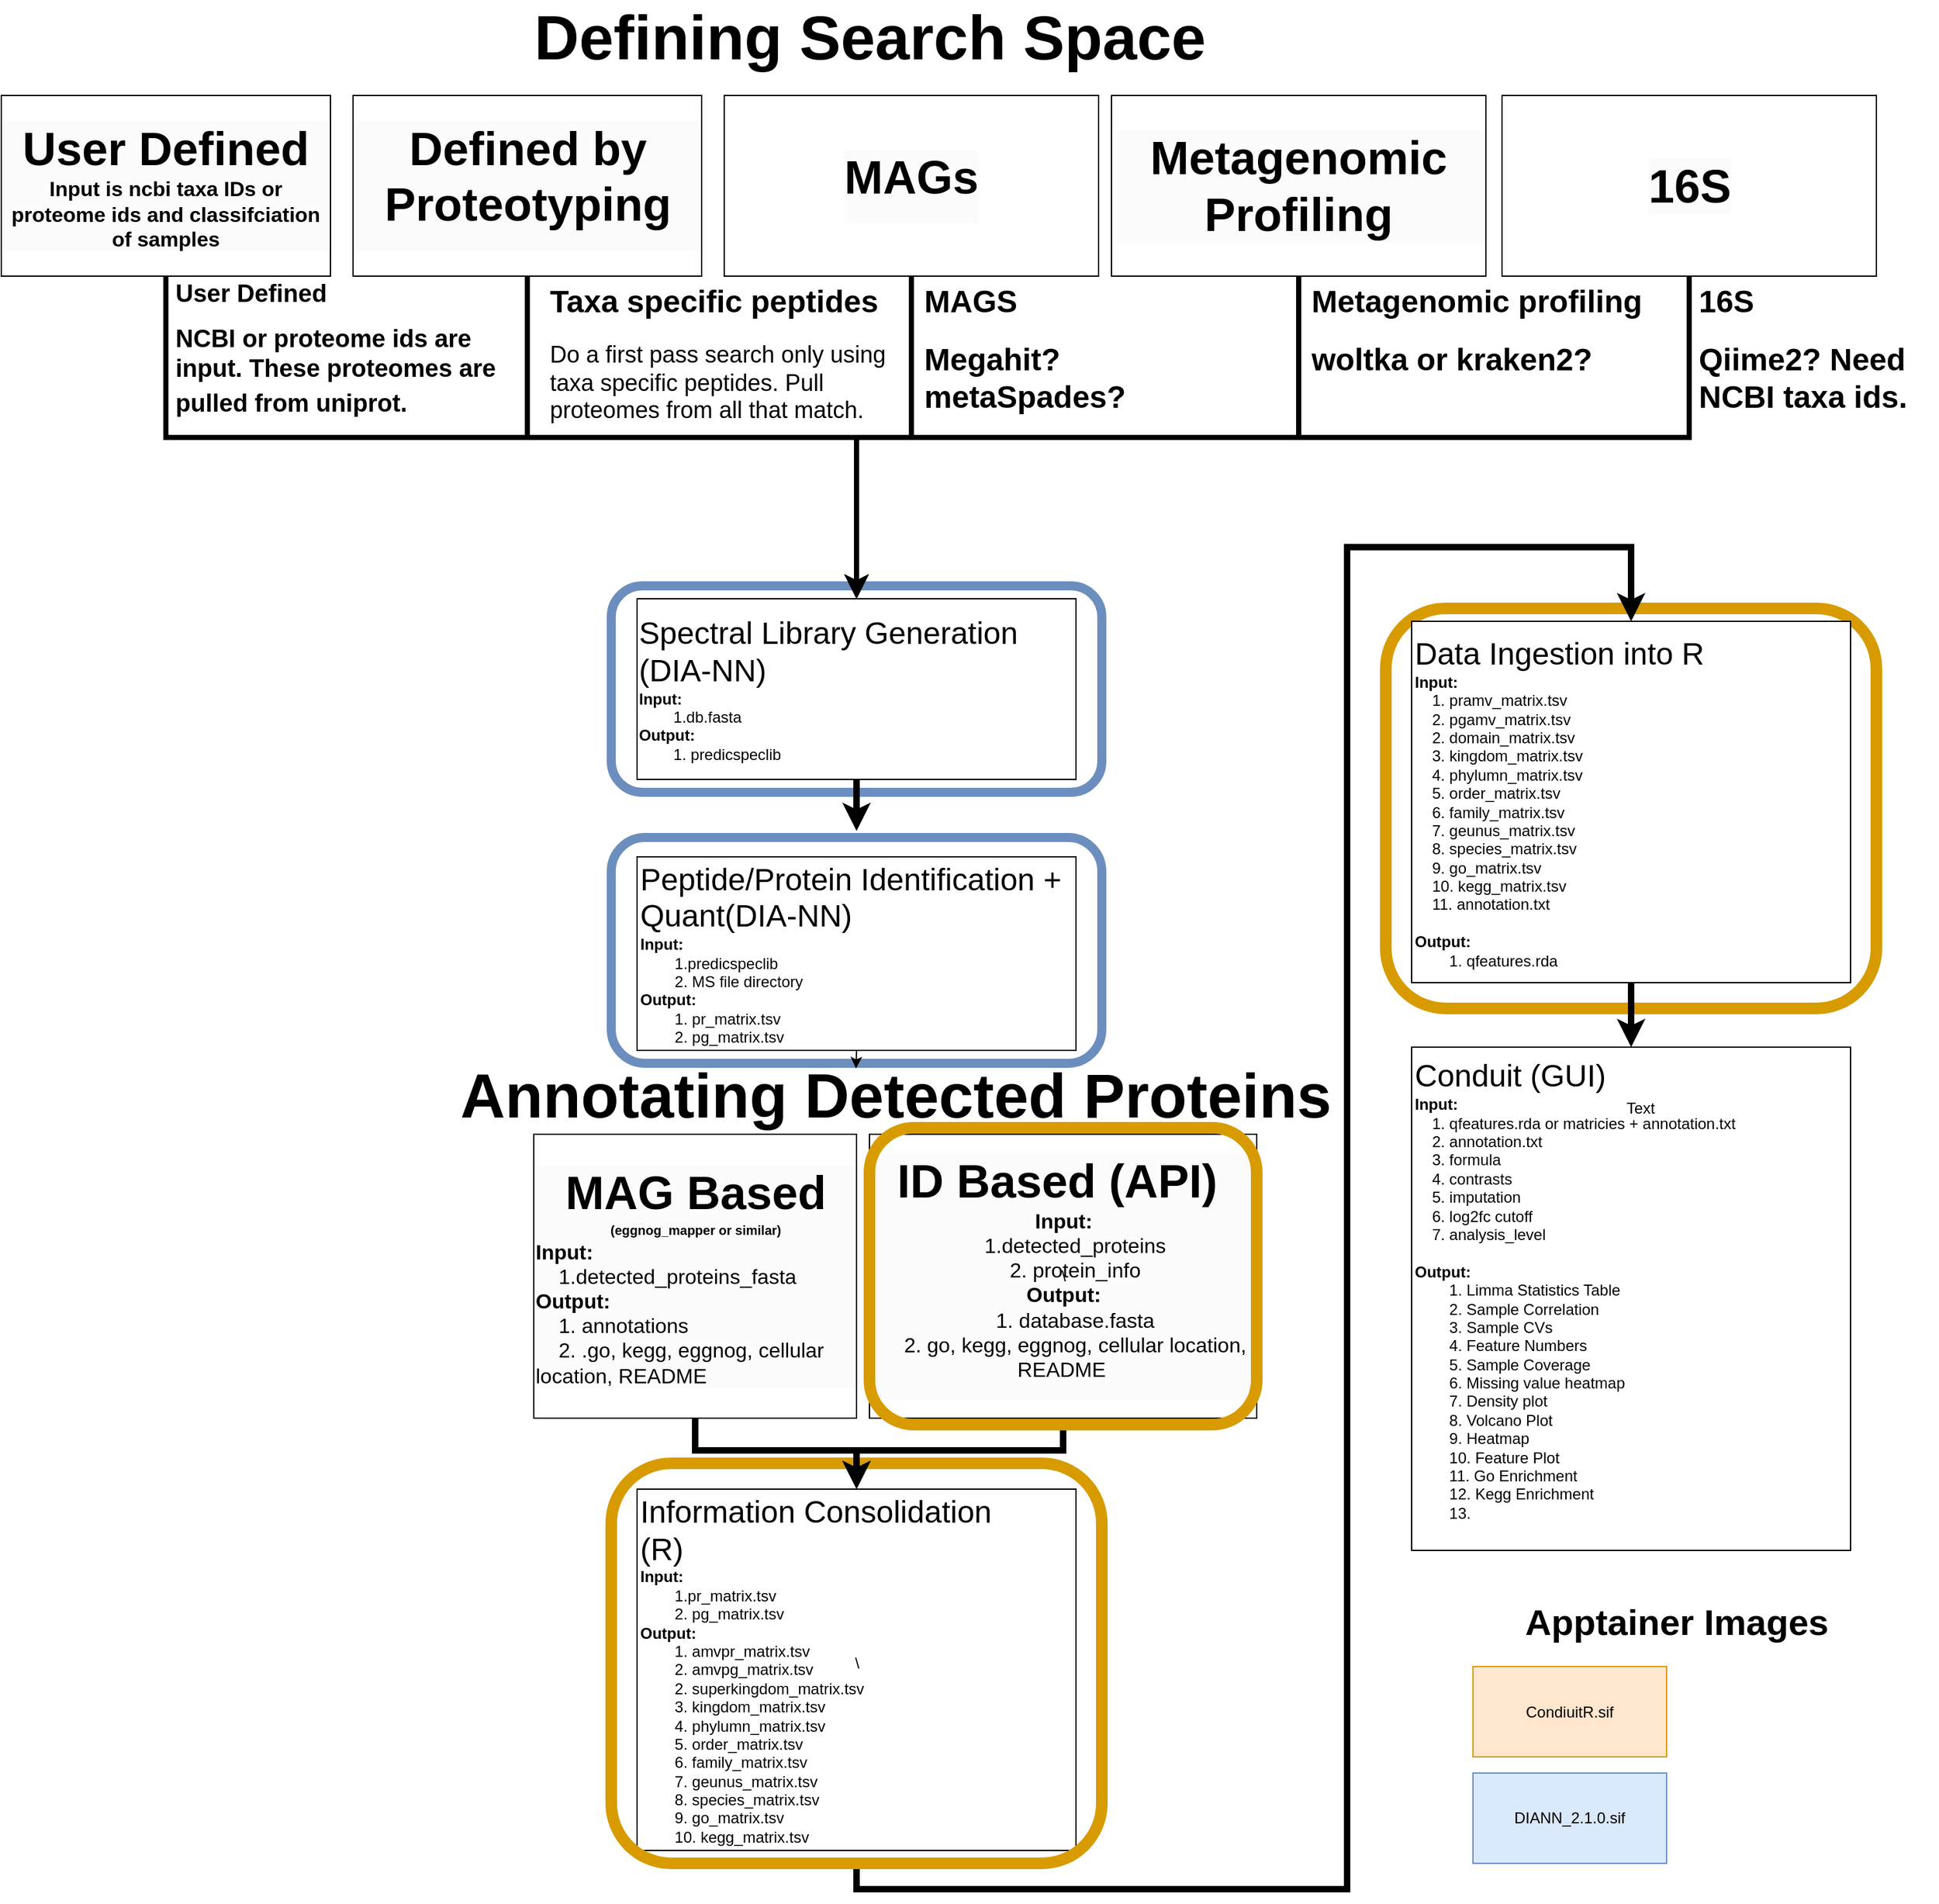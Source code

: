 <mxfile version="22.1.2" type="device">
  <diagram name="Page-1" id="H0bN894L3WjkNJdatRW7">
    <mxGraphModel dx="3628" dy="2808" grid="1" gridSize="10" guides="1" tooltips="1" connect="1" arrows="1" fold="1" page="1" pageScale="1" pageWidth="850" pageHeight="1100" math="0" shadow="0">
      <root>
        <mxCell id="0" />
        <mxCell id="1" parent="0" />
        <mxCell id="HkxPRMR09nwQoDKc_sPe-28" value="" style="rounded=1;whiteSpace=wrap;html=1;fillColor=none;strokeWidth=7;strokeColor=#6c8ebf;" parent="1" vertex="1">
          <mxGeometry x="-167.5" y="225" width="380" height="175" as="geometry" />
        </mxCell>
        <mxCell id="HkxPRMR09nwQoDKc_sPe-22" value="" style="rounded=1;whiteSpace=wrap;html=1;fillColor=none;strokeWidth=9;strokeColor=#d79b00;" parent="1" vertex="1">
          <mxGeometry x="432.5" y="47.5" width="380" height="310" as="geometry" />
        </mxCell>
        <mxCell id="HkxPRMR09nwQoDKc_sPe-18" value="" style="rounded=1;whiteSpace=wrap;html=1;fillColor=none;strokeWidth=7;strokeColor=#6c8ebf;" parent="1" vertex="1">
          <mxGeometry x="-167.5" y="30" width="380" height="160" as="geometry" />
        </mxCell>
        <mxCell id="HkxPRMR09nwQoDKc_sPe-2" value="&lt;div style=&quot;text-align: left;&quot;&gt;&lt;span style=&quot;background-color: initial; font-size: 24px;&quot;&gt;Spectral Library Generation (DIA-NN)&lt;/span&gt;&lt;/div&gt;&lt;div style=&quot;text-align: left;&quot;&gt;&lt;b style=&quot;background-color: initial;&quot;&gt;Input:&lt;/b&gt;&lt;br&gt;&lt;/div&gt;&lt;div style=&quot;text-align: left;&quot;&gt;&lt;span style=&quot;background-color: initial;&quot;&gt;&lt;span style=&quot;white-space: pre;&quot;&gt;&#x9;&lt;/span&gt;1.db.fasta&lt;/span&gt;&lt;/div&gt;&lt;div style=&quot;text-align: left;&quot;&gt;&lt;b style=&quot;background-color: initial;&quot;&gt;Output:&lt;/b&gt;&lt;br&gt;&lt;/div&gt;&lt;div style=&quot;text-align: left;&quot;&gt;&lt;span style=&quot;background-color: initial;&quot;&gt;&lt;span style=&quot;white-space: pre;&quot;&gt;&#x9;&lt;/span&gt;1. predicspeclib&lt;/span&gt;&lt;/div&gt;" style="rounded=0;whiteSpace=wrap;html=1;" parent="1" vertex="1">
          <mxGeometry x="-147.5" y="40" width="340" height="140" as="geometry" />
        </mxCell>
        <mxCell id="HkxPRMR09nwQoDKc_sPe-3" value="&lt;div style=&quot;&quot;&gt;&lt;span style=&quot;background-color: initial; font-size: 24px;&quot;&gt;Peptide/Protein Identification +&amp;nbsp; Quant(DIA-NN)&lt;/span&gt;&lt;/div&gt;&lt;div style=&quot;&quot;&gt;&lt;b style=&quot;background-color: initial;&quot;&gt;Input:&lt;/b&gt;&lt;br&gt;&lt;/div&gt;&lt;div style=&quot;&quot;&gt;&lt;span style=&quot;background-color: initial;&quot;&gt;&lt;span style=&quot;white-space: pre;&quot;&gt;&#x9;&lt;/span&gt;1.predicspeclib&lt;/span&gt;&lt;/div&gt;&lt;div style=&quot;&quot;&gt;&lt;span style=&quot;background-color: initial;&quot;&gt;&lt;span style=&quot;white-space: pre;&quot;&gt;&#x9;&lt;/span&gt;2. MS file directory&lt;br&gt;&lt;/span&gt;&lt;/div&gt;&lt;div style=&quot;&quot;&gt;&lt;b style=&quot;background-color: initial;&quot;&gt;Output:&lt;/b&gt;&lt;br&gt;&lt;/div&gt;&lt;div style=&quot;&quot;&gt;&lt;span style=&quot;background-color: initial;&quot;&gt;&lt;span style=&quot;white-space: pre;&quot;&gt;&#x9;&lt;/span&gt;1. pr_matrix.tsv&lt;/span&gt;&lt;/div&gt;&lt;div style=&quot;&quot;&gt;&lt;span style=&quot;white-space: pre;&quot;&gt;&#x9;&lt;/span&gt;2. pg_matrix.tsv&lt;br&gt;&lt;/div&gt;" style="rounded=0;whiteSpace=wrap;html=1;align=left;" parent="1" vertex="1">
          <mxGeometry x="-147.5" y="240" width="340" height="150" as="geometry" />
        </mxCell>
        <mxCell id="HkxPRMR09nwQoDKc_sPe-4" value="&lt;div style=&quot;&quot;&gt;&lt;span style=&quot;font-size: 24px;&quot;&gt;Data Ingestion into R&lt;/span&gt;&lt;/div&gt;&lt;div style=&quot;&quot;&gt;&lt;b style=&quot;background-color: initial;&quot;&gt;Input:&lt;/b&gt;&lt;/div&gt;&lt;div style=&quot;&quot;&gt;&lt;span style=&quot;background-color: initial;&quot;&gt;&lt;span style=&quot;&quot;&gt;&lt;span style=&quot;white-space: pre;&quot;&gt;&amp;nbsp;&amp;nbsp;&amp;nbsp;&amp;nbsp;&lt;/span&gt;&lt;/span&gt;1. pramv_matrix.tsv&lt;/span&gt;&lt;/div&gt;&lt;div style=&quot;&quot;&gt;&lt;span style=&quot;background-color: initial;&quot;&gt;&lt;span style=&quot;&quot;&gt;&lt;span style=&quot;white-space: pre;&quot;&gt;&amp;nbsp;&amp;nbsp;&amp;nbsp;&amp;nbsp;&lt;/span&gt;&lt;/span&gt;2. pgamv_matrix.tsv&lt;br&gt;&lt;/span&gt;&lt;/div&gt;&lt;div style=&quot;&quot;&gt;&lt;span style=&quot;background-color: initial;&quot;&gt;&lt;span style=&quot;&quot;&gt;&lt;span style=&quot;white-space: pre;&quot;&gt;&amp;nbsp;&amp;nbsp;&amp;nbsp;&amp;nbsp;&lt;/span&gt;&lt;/span&gt;2. domain_matrix.tsv&lt;/span&gt;&lt;/div&gt;&lt;div style=&quot;&quot;&gt;&lt;span style=&quot;background-color: initial;&quot;&gt;&lt;span style=&quot;white-space: pre;&quot;&gt;&amp;nbsp;&amp;nbsp;&amp;nbsp;&amp;nbsp;&lt;/span&gt;&lt;/span&gt;3&lt;span style=&quot;background-color: initial;&quot;&gt;. kingdom_matrix.tsv&lt;/span&gt;&lt;/div&gt;&lt;div style=&quot;&quot;&gt;&lt;span style=&quot;background-color: initial;&quot;&gt;&lt;span style=&quot;&quot;&gt;&lt;span style=&quot;white-space: pre;&quot;&gt;&amp;nbsp;&amp;nbsp;&amp;nbsp;&amp;nbsp;&lt;/span&gt;&lt;/span&gt;4. phylumn_matrix.tsv&lt;/span&gt;&lt;/div&gt;&lt;div style=&quot;&quot;&gt;&lt;span style=&quot;background-color: initial;&quot;&gt;&lt;span style=&quot;&quot;&gt;&lt;span style=&quot;white-space: pre;&quot;&gt;&amp;nbsp;&amp;nbsp;&amp;nbsp;&amp;nbsp;&lt;/span&gt;&lt;/span&gt;5. order_matrix.tsv&lt;br&gt;&lt;/span&gt;&lt;/div&gt;&lt;div style=&quot;&quot;&gt;&lt;span style=&quot;background-color: initial;&quot;&gt;&lt;span style=&quot;&quot;&gt;&lt;span style=&quot;white-space: pre;&quot;&gt;&amp;nbsp;&amp;nbsp;&amp;nbsp;&amp;nbsp;&lt;/span&gt;&lt;/span&gt;6. family_matrix.tsv&lt;br&gt;&lt;/span&gt;&lt;/div&gt;&lt;div style=&quot;&quot;&gt;&lt;span style=&quot;&quot;&gt;&lt;span style=&quot;white-space: pre;&quot;&gt;&amp;nbsp;&amp;nbsp;&amp;nbsp;&amp;nbsp;&lt;/span&gt;&lt;/span&gt;7. geunus_matrix.tsv&lt;br&gt;&lt;/div&gt;&lt;div style=&quot;&quot;&gt;&lt;span style=&quot;&quot;&gt;&lt;span style=&quot;white-space: pre;&quot;&gt;&amp;nbsp;&amp;nbsp;&amp;nbsp;&amp;nbsp;&lt;/span&gt;&lt;/span&gt;8. species_matrix.tsv&lt;br&gt;&lt;/div&gt;&lt;div style=&quot;&quot;&gt;&lt;span style=&quot;&quot;&gt;&lt;span style=&quot;white-space: pre;&quot;&gt;&amp;nbsp;&amp;nbsp;&amp;nbsp;&amp;nbsp;&lt;/span&gt;&lt;/span&gt;9. go_matrix.tsv&lt;br&gt;&lt;/div&gt;&lt;div style=&quot;&quot;&gt;&lt;span style=&quot;&quot;&gt;&lt;span style=&quot;white-space: pre;&quot;&gt;&amp;nbsp;&amp;nbsp;&amp;nbsp;&amp;nbsp;&lt;/span&gt;&lt;/span&gt;10. kegg_matrix.tsv&lt;br&gt;&lt;/div&gt;&lt;div style=&quot;&quot;&gt;&lt;span style=&quot;&quot;&gt;&lt;span style=&quot;white-space: pre;&quot;&gt;&amp;nbsp;&amp;nbsp;&amp;nbsp;&amp;nbsp;&lt;/span&gt;&lt;/span&gt;11. annotation.txt&lt;/div&gt;&lt;div style=&quot;&quot;&gt;&lt;br&gt;&lt;/div&gt;&lt;div style=&quot;&quot;&gt;&lt;b style=&quot;border-color: var(--border-color); background-color: initial;&quot;&gt;Output:&lt;/b&gt;&lt;br&gt;&lt;/div&gt;&lt;div style=&quot;&quot;&gt;&lt;span style=&quot;white-space: pre;&quot;&gt;&#x9;&lt;/span&gt;1. qfeatures.rda&lt;br&gt;&lt;/div&gt;" style="rounded=0;whiteSpace=wrap;html=1;align=left;" parent="1" vertex="1">
          <mxGeometry x="452.5" y="57.5" width="340" height="280" as="geometry" />
        </mxCell>
        <mxCell id="HkxPRMR09nwQoDKc_sPe-5" value="&lt;div style=&quot;&quot;&gt;&lt;span style=&quot;background-color: initial; font-size: 24px;&quot;&gt;Information Consolidation&lt;/span&gt;&lt;/div&gt;&lt;div style=&quot;&quot;&gt;&lt;span style=&quot;background-color: initial; font-size: 24px;&quot;&gt;(R)&lt;/span&gt;&lt;/div&gt;&lt;div style=&quot;&quot;&gt;&lt;b style=&quot;background-color: initial;&quot;&gt;Input:&lt;/b&gt;&lt;br&gt;&lt;/div&gt;&lt;div style=&quot;&quot;&gt;&lt;span style=&quot;background-color: initial;&quot;&gt;&lt;span style=&quot;white-space: pre;&quot;&gt;&#x9;&lt;/span&gt;1.pr_matrix.tsv&lt;/span&gt;&lt;/div&gt;&lt;div style=&quot;&quot;&gt;&lt;span style=&quot;background-color: initial;&quot;&gt;&lt;span style=&quot;white-space: pre;&quot;&gt;&#x9;&lt;/span&gt;2. pg_matrix.tsv&lt;/span&gt;&lt;/div&gt;&lt;div style=&quot;&quot;&gt;&lt;b style=&quot;background-color: initial;&quot;&gt;Output:&lt;/b&gt;&lt;/div&gt;&lt;div style=&quot;&quot;&gt;&lt;span style=&quot;background-color: initial;&quot;&gt;&lt;span style=&quot;white-space: pre;&quot;&gt;&#x9;&lt;/span&gt;1. amvpr_matrix.tsv&lt;/span&gt;&lt;/div&gt;&lt;div style=&quot;&quot;&gt;&lt;span style=&quot;background-color: initial;&quot;&gt;&lt;span style=&quot;white-space: pre;&quot;&gt;&#x9;&lt;/span&gt;2. amvpg_matrix.tsv&lt;br&gt;&lt;/span&gt;&lt;/div&gt;&lt;div style=&quot;&quot;&gt;&lt;span style=&quot;background-color: initial;&quot;&gt;&lt;span style=&quot;white-space: pre;&quot;&gt;&#x9;&lt;/span&gt;2. superkingdom_matrix.tsv&lt;/span&gt;&lt;/div&gt;&lt;div style=&quot;&quot;&gt;&lt;span style=&quot;background-color: initial; white-space: pre;&quot;&gt;&#x9;&lt;/span&gt;3&lt;span style=&quot;background-color: initial;&quot;&gt;. kingdom_matrix.tsv&lt;/span&gt;&lt;/div&gt;&lt;div style=&quot;&quot;&gt;&lt;span style=&quot;background-color: initial;&quot;&gt;&lt;span style=&quot;white-space: pre;&quot;&gt;&#x9;&lt;/span&gt;4. phylumn_matrix.tsv&lt;/span&gt;&lt;/div&gt;&lt;div style=&quot;&quot;&gt;&lt;span style=&quot;background-color: initial;&quot;&gt;&lt;span style=&quot;white-space: pre;&quot;&gt;&#x9;&lt;/span&gt;5. order_matrix.tsv&lt;br&gt;&lt;/span&gt;&lt;/div&gt;&lt;div style=&quot;&quot;&gt;&lt;span style=&quot;background-color: initial;&quot;&gt;&lt;span style=&quot;white-space: pre;&quot;&gt;&#x9;&lt;/span&gt;6. family_matrix.tsv&lt;br&gt;&lt;/span&gt;&lt;/div&gt;&lt;div style=&quot;&quot;&gt;&lt;span style=&quot;white-space: pre;&quot;&gt;&#x9;&lt;/span&gt;7. geunus_matrix.tsv&lt;br&gt;&lt;/div&gt;&lt;div style=&quot;&quot;&gt;&lt;span style=&quot;white-space: pre;&quot;&gt;&#x9;&lt;/span&gt;8. species_matrix.tsv&lt;br&gt;&lt;/div&gt;&lt;div style=&quot;&quot;&gt;&lt;span style=&quot;white-space: pre;&quot;&gt;&#x9;&lt;/span&gt;9. go_matrix.tsv&lt;br&gt;&lt;/div&gt;&lt;div style=&quot;&quot;&gt;&lt;span style=&quot;white-space: pre;&quot;&gt;&#x9;&lt;/span&gt;10. kegg_matrix.tsv&lt;br&gt;&lt;/div&gt;" style="rounded=0;whiteSpace=wrap;html=1;align=left;" parent="1" vertex="1">
          <mxGeometry x="-147.5" y="730" width="340" height="280" as="geometry" />
        </mxCell>
        <mxCell id="HkxPRMR09nwQoDKc_sPe-7" value="&lt;div style=&quot;&quot;&gt;&lt;span style=&quot;background-color: initial; font-size: 24px;&quot;&gt;Conduit (GUI)&lt;/span&gt;&lt;/div&gt;&lt;div style=&quot;&quot;&gt;&lt;b style=&quot;background-color: initial;&quot;&gt;Input:&lt;/b&gt;&lt;br&gt;&lt;/div&gt;&lt;div style=&quot;&quot;&gt;&lt;span style=&quot;background-color: initial;&quot;&gt;&lt;span style=&quot;&quot;&gt;&lt;span style=&quot;white-space: pre;&quot;&gt;&amp;nbsp;&amp;nbsp;&amp;nbsp;&amp;nbsp;&lt;/span&gt;&lt;/span&gt;1. qfeatures.rda or matricies + annotation.txt&lt;/span&gt;&lt;/div&gt;&lt;div style=&quot;&quot;&gt;&lt;span style=&quot;background-color: initial;&quot;&gt;&amp;nbsp; &amp;nbsp; 2. annotation.txt&lt;/span&gt;&lt;/div&gt;&lt;div style=&quot;&quot;&gt;&lt;span style=&quot;background-color: initial;&quot;&gt;&amp;nbsp; &amp;nbsp; 3. formula&lt;/span&gt;&lt;/div&gt;&lt;div style=&quot;&quot;&gt;&lt;span style=&quot;background-color: initial;&quot;&gt;&amp;nbsp; &amp;nbsp; 4. contrasts&lt;/span&gt;&lt;/div&gt;&lt;div style=&quot;&quot;&gt;&lt;span style=&quot;background-color: initial;&quot;&gt;&amp;nbsp; &amp;nbsp; 5. imputation&lt;/span&gt;&lt;/div&gt;&lt;div style=&quot;&quot;&gt;&lt;span style=&quot;background-color: initial;&quot;&gt;&amp;nbsp; &amp;nbsp; 6. log2fc cutoff&lt;/span&gt;&lt;/div&gt;&lt;div style=&quot;&quot;&gt;&lt;span style=&quot;background-color: initial;&quot;&gt;&amp;nbsp; &amp;nbsp; 7. analysis_level&lt;/span&gt;&lt;/div&gt;&lt;div style=&quot;&quot;&gt;&lt;span style=&quot;background-color: initial;&quot;&gt;&lt;br&gt;&lt;/span&gt;&lt;/div&gt;&lt;div style=&quot;&quot;&gt;&lt;b style=&quot;border-color: var(--border-color); background-color: initial;&quot;&gt;Output:&lt;/b&gt;&lt;br&gt;&lt;/div&gt;&lt;div style=&quot;&quot;&gt;&lt;span style=&quot;white-space: pre;&quot;&gt;&#x9;&lt;/span&gt;1. Limma Statistics Table&lt;br&gt;&lt;/div&gt;&lt;div style=&quot;&quot;&gt;&lt;span style=&quot;white-space: pre;&quot;&gt;&#x9;&lt;/span&gt;2. Sample Correlation&lt;br&gt;&lt;/div&gt;&lt;div style=&quot;&quot;&gt;&lt;span style=&quot;white-space: pre;&quot;&gt;&#x9;&lt;/span&gt;3. Sample CVs&lt;br&gt;&lt;/div&gt;&lt;div style=&quot;&quot;&gt;&lt;span style=&quot;white-space: pre;&quot;&gt;&#x9;&lt;/span&gt;4. Feature Numbers&lt;/div&gt;&lt;div style=&quot;&quot;&gt;&lt;span style=&quot;white-space: pre;&quot;&gt;&#x9;&lt;/span&gt;5. Sample Coverage&lt;br&gt;&lt;/div&gt;&lt;div style=&quot;&quot;&gt;&amp;nbsp; &amp;nbsp; &amp;nbsp; &amp;nbsp; 6. Missing value heatmap&lt;/div&gt;&lt;div style=&quot;&quot;&gt;&lt;span style=&quot;white-space: pre;&quot;&gt;&#x9;&lt;/span&gt;7. Density plot&lt;br&gt;&lt;/div&gt;&lt;div style=&quot;&quot;&gt;&lt;span style=&quot;white-space: pre;&quot;&gt;&#x9;&lt;/span&gt;8. Volcano Plot&lt;br&gt;&lt;/div&gt;&lt;div style=&quot;&quot;&gt;&lt;span style=&quot;white-space: pre;&quot;&gt;&#x9;&lt;/span&gt;9. Heatmap&lt;br&gt;&lt;/div&gt;&lt;div style=&quot;&quot;&gt;&lt;span style=&quot;white-space: pre;&quot;&gt;&#x9;&lt;/span&gt;10. Feature Plot&lt;br&gt;&lt;/div&gt;&lt;div style=&quot;&quot;&gt;&lt;span style=&quot;white-space: pre;&quot;&gt;&#x9;&lt;/span&gt;11. Go Enrichment&lt;/div&gt;&lt;div style=&quot;&quot;&gt;&lt;span style=&quot;white-space: pre;&quot;&gt;&#x9;&lt;/span&gt;12. Kegg Enrichment&lt;br&gt;&lt;/div&gt;&lt;div style=&quot;&quot;&gt;&lt;span style=&quot;white-space: pre;&quot;&gt;&#x9;&lt;/span&gt;13.&lt;br&gt;&lt;/div&gt;&lt;div style=&quot;&quot;&gt;&lt;br&gt;&lt;/div&gt;" style="rounded=0;whiteSpace=wrap;html=1;align=left;" parent="1" vertex="1">
          <mxGeometry x="452.5" y="387.5" width="340" height="390" as="geometry" />
        </mxCell>
        <mxCell id="HkxPRMR09nwQoDKc_sPe-16" style="edgeStyle=orthogonalEdgeStyle;rounded=0;orthogonalLoop=1;jettySize=auto;html=1;exitX=0.5;exitY=1;exitDx=0;exitDy=0;entryX=0.5;entryY=0;entryDx=0;entryDy=0;strokeWidth=5;" parent="1" source="HkxPRMR09nwQoDKc_sPe-4" target="HkxPRMR09nwQoDKc_sPe-7" edge="1">
          <mxGeometry relative="1" as="geometry">
            <Array as="points">
              <mxPoint x="622.5" y="377.5" />
              <mxPoint x="622.5" y="377.5" />
            </Array>
          </mxGeometry>
        </mxCell>
        <mxCell id="mTTimcjFRQMXdga82kcz-29" style="edgeStyle=orthogonalEdgeStyle;rounded=0;orthogonalLoop=1;jettySize=auto;html=1;exitX=0.5;exitY=1;exitDx=0;exitDy=0;entryX=0.5;entryY=0;entryDx=0;entryDy=0;strokeWidth=5;" parent="1" source="HkxPRMR09nwQoDKc_sPe-20" target="HkxPRMR09nwQoDKc_sPe-4" edge="1">
          <mxGeometry relative="1" as="geometry">
            <Array as="points">
              <mxPoint x="22.5" y="1040" />
              <mxPoint x="402.5" y="1040" />
              <mxPoint x="402.5" />
              <mxPoint x="622.5" />
            </Array>
          </mxGeometry>
        </mxCell>
        <mxCell id="HkxPRMR09nwQoDKc_sPe-20" value="\" style="rounded=1;whiteSpace=wrap;html=1;fillColor=none;strokeWidth=9;strokeColor=#d79b00;" parent="1" vertex="1">
          <mxGeometry x="-167.5" y="710" width="380" height="310" as="geometry" />
        </mxCell>
        <mxCell id="HkxPRMR09nwQoDKc_sPe-35" value="DIANN_2.1.0.sif" style="rounded=0;whiteSpace=wrap;html=1;fillColor=#dae8fc;strokeColor=#6c8ebf;" parent="1" vertex="1">
          <mxGeometry x="500" y="950" width="150" height="70" as="geometry" />
        </mxCell>
        <mxCell id="HkxPRMR09nwQoDKc_sPe-37" value="CondiuitR.sif" style="rounded=0;whiteSpace=wrap;html=1;fillColor=#ffe6cc;strokeColor=#d79b00;" parent="1" vertex="1">
          <mxGeometry x="500" y="867.5" width="150" height="70" as="geometry" />
        </mxCell>
        <mxCell id="HkxPRMR09nwQoDKc_sPe-41" value="&lt;b&gt;&lt;font style=&quot;font-size: 28px;&quot;&gt;Apptainer Images&lt;/font&gt;&lt;/b&gt;" style="text;html=1;strokeColor=none;fillColor=none;align=center;verticalAlign=middle;whiteSpace=wrap;rounded=0;" parent="1" vertex="1">
          <mxGeometry x="472.5" y="817.5" width="370" height="30" as="geometry" />
        </mxCell>
        <mxCell id="mTTimcjFRQMXdga82kcz-13" style="edgeStyle=orthogonalEdgeStyle;rounded=0;orthogonalLoop=1;jettySize=auto;html=1;exitX=0.5;exitY=1;exitDx=0;exitDy=0;entryX=0.5;entryY=0;entryDx=0;entryDy=0;strokeWidth=5;" parent="1" source="HkxPRMR09nwQoDKc_sPe-2" edge="1">
          <mxGeometry relative="1" as="geometry">
            <Array as="points">
              <mxPoint x="22.5" y="200" />
              <mxPoint x="22.5" y="200" />
            </Array>
            <mxPoint x="22.5" y="220" as="targetPoint" />
          </mxGeometry>
        </mxCell>
        <mxCell id="oRvpl6AuRH4KJQebxxHI-1" value="&lt;b style=&quot;&quot;&gt;&lt;font style=&quot;font-size: 48px;&quot;&gt;Annotating Detected Proteins&lt;/font&gt;&lt;/b&gt;" style="text;html=1;strokeColor=none;fillColor=none;align=center;verticalAlign=middle;whiteSpace=wrap;rounded=0;" parent="1" vertex="1">
          <mxGeometry x="-347.5" y="410" width="800" height="30" as="geometry" />
        </mxCell>
        <mxCell id="mTTimcjFRQMXdga82kcz-20" style="edgeStyle=orthogonalEdgeStyle;rounded=0;orthogonalLoop=1;jettySize=auto;html=1;exitX=0.5;exitY=1;exitDx=0;exitDy=0;entryX=0.5;entryY=0;entryDx=0;entryDy=0;strokeWidth=5;" parent="1" source="oRvpl6AuRH4KJQebxxHI-4" target="HkxPRMR09nwQoDKc_sPe-5" edge="1">
          <mxGeometry relative="1" as="geometry">
            <Array as="points">
              <mxPoint x="182.5" y="700" />
              <mxPoint x="22.5" y="700" />
            </Array>
          </mxGeometry>
        </mxCell>
        <mxCell id="oRvpl6AuRH4KJQebxxHI-4" value="&lt;div style=&quot;border-color: var(--border-color); color: rgb(0, 0, 0); font-family: Helvetica; font-style: normal; font-variant-ligatures: normal; font-variant-caps: normal; font-weight: 400; letter-spacing: normal; orphans: 2; text-indent: 0px; text-transform: none; widows: 2; word-spacing: 0px; -webkit-text-stroke-width: 0px; background-color: rgb(251, 251, 251); text-decoration-thickness: initial; text-decoration-style: initial; text-decoration-color: initial;&quot;&gt;&lt;span style=&quot;border-color: var(--border-color); background-color: initial;&quot;&gt;&lt;b style=&quot;border-color: var(--border-color);&quot;&gt;&lt;font style=&quot;font-size: 36px;&quot;&gt;ID Based (API)&amp;nbsp;&lt;/font&gt;&lt;/b&gt;&lt;/span&gt;&lt;/div&gt;&lt;div style=&quot;border-color: var(--border-color); color: rgb(0, 0, 0); font-family: Helvetica; font-style: normal; font-variant-ligatures: normal; font-variant-caps: normal; font-weight: 400; letter-spacing: normal; orphans: 2; text-indent: 0px; text-transform: none; widows: 2; word-spacing: 0px; -webkit-text-stroke-width: 0px; background-color: rgb(251, 251, 251); text-decoration-thickness: initial; text-decoration-style: initial; text-decoration-color: initial;&quot;&gt;&lt;b style=&quot;background-color: initial; border-color: var(--border-color);&quot;&gt;&lt;font size=&quot;3&quot;&gt;Input:&lt;/font&gt;&lt;/b&gt;&lt;/div&gt;&lt;div style=&quot;border-color: var(--border-color); color: rgb(0, 0, 0); font-family: Helvetica; font-style: normal; font-variant-ligatures: normal; font-variant-caps: normal; font-weight: 400; letter-spacing: normal; orphans: 2; text-indent: 0px; text-transform: none; widows: 2; word-spacing: 0px; -webkit-text-stroke-width: 0px; background-color: rgb(251, 251, 251); text-decoration-thickness: initial; text-decoration-style: initial; text-decoration-color: initial;&quot;&gt;&lt;span style=&quot;border-color: var(--border-color); background-color: initial;&quot;&gt;&lt;font size=&quot;3&quot;&gt;&lt;span style=&quot;border-color: var(--border-color);&quot;&gt;&lt;span style=&quot;white-space: pre;&quot;&gt;&amp;nbsp;&amp;nbsp;&amp;nbsp;&amp;nbsp;&lt;/span&gt;&lt;/span&gt;1.detected_proteins&lt;/font&gt;&lt;/span&gt;&lt;/div&gt;&lt;div style=&quot;border-color: var(--border-color); color: rgb(0, 0, 0); font-family: Helvetica; font-style: normal; font-variant-ligatures: normal; font-variant-caps: normal; font-weight: 400; letter-spacing: normal; orphans: 2; text-indent: 0px; text-transform: none; widows: 2; word-spacing: 0px; -webkit-text-stroke-width: 0px; background-color: rgb(251, 251, 251); text-decoration-thickness: initial; text-decoration-style: initial; text-decoration-color: initial;&quot;&gt;&lt;span style=&quot;border-color: var(--border-color); background-color: initial;&quot;&gt;&lt;font size=&quot;3&quot;&gt;&amp;nbsp; &amp;nbsp; 2. protein_info&lt;/font&gt;&lt;/span&gt;&lt;/div&gt;&lt;div style=&quot;border-color: var(--border-color); color: rgb(0, 0, 0); font-family: Helvetica; font-style: normal; font-variant-ligatures: normal; font-variant-caps: normal; font-weight: 400; letter-spacing: normal; orphans: 2; text-indent: 0px; text-transform: none; widows: 2; word-spacing: 0px; -webkit-text-stroke-width: 0px; background-color: rgb(251, 251, 251); text-decoration-thickness: initial; text-decoration-style: initial; text-decoration-color: initial;&quot;&gt;&lt;b style=&quot;background-color: initial; border-color: var(--border-color);&quot;&gt;&lt;font size=&quot;3&quot;&gt;Output:&lt;/font&gt;&lt;/b&gt;&lt;/div&gt;&lt;div style=&quot;border-color: var(--border-color); color: rgb(0, 0, 0); font-family: Helvetica; font-style: normal; font-variant-ligatures: normal; font-variant-caps: normal; font-weight: 400; letter-spacing: normal; orphans: 2; text-indent: 0px; text-transform: none; widows: 2; word-spacing: 0px; -webkit-text-stroke-width: 0px; background-color: rgb(251, 251, 251); text-decoration-thickness: initial; text-decoration-style: initial; text-decoration-color: initial;&quot;&gt;&lt;span style=&quot;border-color: var(--border-color); background-color: initial;&quot;&gt;&lt;font size=&quot;3&quot;&gt;&lt;span style=&quot;border-color: var(--border-color);&quot;&gt;&lt;span style=&quot;white-space: pre;&quot;&gt;&amp;nbsp;&amp;nbsp;&amp;nbsp;&amp;nbsp;&lt;/span&gt;&lt;/span&gt;1. database.fasta&lt;/font&gt;&lt;/span&gt;&lt;/div&gt;&lt;div style=&quot;border-color: var(--border-color); color: rgb(0, 0, 0); font-family: Helvetica; font-style: normal; font-variant-ligatures: normal; font-variant-caps: normal; font-weight: 400; letter-spacing: normal; orphans: 2; text-indent: 0px; text-transform: none; widows: 2; word-spacing: 0px; -webkit-text-stroke-width: 0px; background-color: rgb(251, 251, 251); text-decoration-thickness: initial; text-decoration-style: initial; text-decoration-color: initial;&quot;&gt;&lt;span style=&quot;border-color: var(--border-color); background-color: initial;&quot;&gt;&lt;font size=&quot;3&quot;&gt;&lt;span style=&quot;border-color: var(--border-color);&quot;&gt;&lt;span style=&quot;white-space: pre;&quot;&gt;&amp;nbsp;&amp;nbsp;&amp;nbsp;&amp;nbsp;&lt;/span&gt;&lt;/span&gt;2. go, kegg, eggnog, cellular location, README&lt;/font&gt;&amp;nbsp;&lt;/span&gt;&lt;/div&gt;&lt;div style=&quot;border-color: var(--border-color); color: rgb(0, 0, 0); font-family: Helvetica; font-style: normal; font-variant-ligatures: normal; font-variant-caps: normal; font-weight: 400; letter-spacing: normal; orphans: 2; text-indent: 0px; text-transform: none; widows: 2; word-spacing: 0px; -webkit-text-stroke-width: 0px; background-color: rgb(251, 251, 251); text-decoration-thickness: initial; text-decoration-style: initial; text-decoration-color: initial; text-align: left;&quot;&gt;&lt;br&gt;&lt;/div&gt;" style="rounded=0;whiteSpace=wrap;html=1;strokeWidth=1;" parent="1" vertex="1">
          <mxGeometry x="32.5" y="455" width="300" height="220" as="geometry" />
        </mxCell>
        <mxCell id="mTTimcjFRQMXdga82kcz-19" style="edgeStyle=orthogonalEdgeStyle;rounded=0;orthogonalLoop=1;jettySize=auto;html=1;exitX=0.5;exitY=1;exitDx=0;exitDy=0;entryX=0.5;entryY=0;entryDx=0;entryDy=0;strokeWidth=5;" parent="1" source="oRvpl6AuRH4KJQebxxHI-5" target="HkxPRMR09nwQoDKc_sPe-5" edge="1">
          <mxGeometry relative="1" as="geometry">
            <Array as="points">
              <mxPoint x="-102.5" y="700" />
              <mxPoint x="22.5" y="700" />
            </Array>
          </mxGeometry>
        </mxCell>
        <mxCell id="oRvpl6AuRH4KJQebxxHI-5" value="&lt;div style=&quot;border-color: var(--border-color); color: rgb(0, 0, 0); font-family: Helvetica; font-style: normal; font-variant-ligatures: normal; font-variant-caps: normal; font-weight: 400; letter-spacing: normal; orphans: 2; text-indent: 0px; text-transform: none; widows: 2; word-spacing: 0px; -webkit-text-stroke-width: 0px; background-color: rgb(251, 251, 251); text-decoration-thickness: initial; text-decoration-style: initial; text-decoration-color: initial;&quot;&gt;&lt;b style=&quot;background-color: initial; border-color: var(--border-color);&quot;&gt;&lt;font style=&quot;font-size: 36px;&quot;&gt;MAG&lt;/font&gt;&lt;/b&gt;&lt;b style=&quot;background-color: initial; border-color: var(--border-color);&quot;&gt;&lt;font style=&quot;font-size: 36px;&quot;&gt;&amp;nbsp;Based&lt;/font&gt;&lt;/b&gt;&lt;/div&gt;&lt;div style=&quot;border-color: var(--border-color); color: rgb(0, 0, 0); font-family: Helvetica; font-style: normal; font-variant-ligatures: normal; font-variant-caps: normal; font-weight: 400; letter-spacing: normal; orphans: 2; text-indent: 0px; text-transform: none; widows: 2; word-spacing: 0px; -webkit-text-stroke-width: 0px; background-color: rgb(251, 251, 251); text-decoration-thickness: initial; text-decoration-style: initial; text-decoration-color: initial;&quot;&gt;&lt;b style=&quot;background-color: initial; border-color: var(--border-color);&quot;&gt;&lt;font style=&quot;font-size: 10px;&quot;&gt;(eggnog_mapper or similar)&lt;/font&gt;&lt;/b&gt;&lt;/div&gt;&lt;div style=&quot;text-align: left; border-color: var(--border-color); color: rgb(0, 0, 0); font-family: Helvetica; font-style: normal; font-variant-ligatures: normal; font-variant-caps: normal; font-weight: 400; letter-spacing: normal; orphans: 2; text-indent: 0px; text-transform: none; widows: 2; word-spacing: 0px; -webkit-text-stroke-width: 0px; background-color: rgb(251, 251, 251); text-decoration-thickness: initial; text-decoration-style: initial; text-decoration-color: initial;&quot;&gt;&lt;b style=&quot;font-size: medium; background-color: initial; border-color: var(--border-color);&quot;&gt;I&lt;/b&gt;&lt;b style=&quot;font-size: medium; background-color: initial; border-color: var(--border-color);&quot;&gt;nput:&lt;/b&gt;&lt;br&gt;&lt;/div&gt;&lt;div style=&quot;text-align: left; border-color: var(--border-color); color: rgb(0, 0, 0); font-family: Helvetica; font-style: normal; font-variant-ligatures: normal; font-variant-caps: normal; font-weight: 400; letter-spacing: normal; orphans: 2; text-indent: 0px; text-transform: none; widows: 2; word-spacing: 0px; -webkit-text-stroke-width: 0px; background-color: rgb(251, 251, 251); text-decoration-thickness: initial; text-decoration-style: initial; text-decoration-color: initial;&quot;&gt;&lt;span style=&quot;border-color: var(--border-color); background-color: initial;&quot;&gt;&lt;font size=&quot;3&quot;&gt;&lt;span style=&quot;border-color: var(--border-color);&quot;&gt;&lt;span style=&quot;white-space: pre;&quot;&gt;&amp;nbsp;&amp;nbsp;&amp;nbsp;&amp;nbsp;&lt;/span&gt;&lt;/span&gt;1.detected_proteins_fasta&lt;/font&gt;&lt;/span&gt;&lt;/div&gt;&lt;div style=&quot;border-color: var(--border-color); color: rgb(0, 0, 0); font-family: Helvetica; font-style: normal; font-variant-ligatures: normal; font-variant-caps: normal; font-weight: 400; letter-spacing: normal; orphans: 2; text-indent: 0px; text-transform: none; widows: 2; word-spacing: 0px; -webkit-text-stroke-width: 0px; background-color: rgb(251, 251, 251); text-decoration-thickness: initial; text-decoration-style: initial; text-decoration-color: initial; text-align: left;&quot;&gt;&lt;span style=&quot;border-color: var(--border-color); background-color: initial;&quot;&gt;&lt;b style=&quot;border-color: var(--border-color);&quot;&gt;&lt;font size=&quot;3&quot;&gt;Output:&lt;/font&gt;&lt;/b&gt;&lt;/span&gt;&lt;/div&gt;&lt;div style=&quot;border-color: var(--border-color); color: rgb(0, 0, 0); font-family: Helvetica; font-style: normal; font-variant-ligatures: normal; font-variant-caps: normal; font-weight: 400; letter-spacing: normal; orphans: 2; text-indent: 0px; text-transform: none; widows: 2; word-spacing: 0px; -webkit-text-stroke-width: 0px; background-color: rgb(251, 251, 251); text-decoration-thickness: initial; text-decoration-style: initial; text-decoration-color: initial; text-align: left;&quot;&gt;&lt;span style=&quot;border-color: var(--border-color); background-color: initial;&quot;&gt;&lt;font size=&quot;3&quot;&gt;&lt;span style=&quot;border-color: var(--border-color);&quot;&gt;&lt;span style=&quot;white-space: pre;&quot;&gt;&amp;nbsp;&amp;nbsp;&amp;nbsp;&amp;nbsp;&lt;/span&gt;&lt;/span&gt;1. annotations&lt;/font&gt;&lt;/span&gt;&lt;/div&gt;&lt;div style=&quot;border-color: var(--border-color); color: rgb(0, 0, 0); font-family: Helvetica; font-style: normal; font-variant-ligatures: normal; font-variant-caps: normal; font-weight: 400; letter-spacing: normal; orphans: 2; text-indent: 0px; text-transform: none; widows: 2; word-spacing: 0px; -webkit-text-stroke-width: 0px; background-color: rgb(251, 251, 251); text-decoration-thickness: initial; text-decoration-style: initial; text-decoration-color: initial; text-align: left;&quot;&gt;&lt;span style=&quot;border-color: var(--border-color); background-color: initial;&quot;&gt;&lt;font size=&quot;3&quot;&gt;&lt;span style=&quot;border-color: var(--border-color);&quot;&gt;&lt;span style=&quot;white-space: pre;&quot;&gt;&amp;nbsp;&amp;nbsp;&amp;nbsp;&amp;nbsp;&lt;/span&gt;&lt;/span&gt;2. .go, kegg, eggnog, cellular location, README&lt;/font&gt;&lt;/span&gt;&lt;/div&gt;&lt;div style=&quot;border-color: var(--border-color); color: rgb(0, 0, 0); font-family: Helvetica; font-style: normal; font-variant-ligatures: normal; font-variant-caps: normal; font-weight: 400; letter-spacing: normal; orphans: 2; text-indent: 0px; text-transform: none; widows: 2; word-spacing: 0px; -webkit-text-stroke-width: 0px; background-color: rgb(251, 251, 251); text-decoration-thickness: initial; text-decoration-style: initial; text-decoration-color: initial; text-align: left;&quot;&gt;&lt;/div&gt;" style="rounded=0;whiteSpace=wrap;html=1;" parent="1" vertex="1">
          <mxGeometry x="-227.5" y="455" width="250" height="220" as="geometry" />
        </mxCell>
        <mxCell id="IdFrc2sxHaQmtQytWCY2-6" value="&lt;b style=&quot;&quot;&gt;&lt;font style=&quot;font-size: 48px;&quot;&gt;Defining Search Space&lt;/font&gt;&lt;/b&gt;" style="text;html=1;strokeColor=none;fillColor=none;align=center;verticalAlign=middle;whiteSpace=wrap;rounded=0;" parent="1" vertex="1">
          <mxGeometry x="-337.5" y="-420" width="740" height="50" as="geometry" />
        </mxCell>
        <mxCell id="d3EApBw6dCPu6paDK9Up-10" style="edgeStyle=orthogonalEdgeStyle;rounded=0;orthogonalLoop=1;jettySize=auto;html=1;exitX=0.5;exitY=1;exitDx=0;exitDy=0;entryX=0.5;entryY=0;entryDx=0;entryDy=0;strokeWidth=4;" edge="1" parent="1" source="IdFrc2sxHaQmtQytWCY2-10" target="HkxPRMR09nwQoDKc_sPe-2">
          <mxGeometry relative="1" as="geometry" />
        </mxCell>
        <mxCell id="IdFrc2sxHaQmtQytWCY2-10" value="&lt;div style=&quot;border-color: var(--border-color); color: rgb(0, 0, 0); font-family: Helvetica; font-style: normal; font-variant-ligatures: normal; font-variant-caps: normal; letter-spacing: normal; orphans: 2; text-indent: 0px; text-transform: none; widows: 2; word-spacing: 0px; -webkit-text-stroke-width: 0px; background-color: rgb(251, 251, 251); text-decoration-thickness: initial; text-decoration-style: initial; text-decoration-color: initial;&quot;&gt;&lt;span style=&quot;font-size: 36px;&quot;&gt;&lt;b&gt;User Defined&lt;/b&gt;&lt;/span&gt;&lt;/div&gt;&lt;div style=&quot;border-color: var(--border-color); color: rgb(0, 0, 0); font-family: Helvetica; font-style: normal; font-variant-ligatures: normal; font-variant-caps: normal; letter-spacing: normal; orphans: 2; text-indent: 0px; text-transform: none; widows: 2; word-spacing: 0px; -webkit-text-stroke-width: 0px; background-color: rgb(251, 251, 251); text-decoration-thickness: initial; text-decoration-style: initial; text-decoration-color: initial;&quot;&gt;&lt;font size=&quot;3&quot;&gt;&lt;b&gt;Input is ncbi taxa IDs or proteome ids and classifciation of samples&lt;/b&gt;&lt;/font&gt;&lt;/div&gt;" style="rounded=0;whiteSpace=wrap;html=1;" parent="1" vertex="1">
          <mxGeometry x="-640" y="-350" width="255" height="140" as="geometry" />
        </mxCell>
        <mxCell id="d3EApBw6dCPu6paDK9Up-13" style="edgeStyle=orthogonalEdgeStyle;rounded=0;orthogonalLoop=1;jettySize=auto;html=1;exitX=0.5;exitY=1;exitDx=0;exitDy=0;entryX=0.5;entryY=0;entryDx=0;entryDy=0;strokeWidth=4;" edge="1" parent="1" source="IdFrc2sxHaQmtQytWCY2-11" target="HkxPRMR09nwQoDKc_sPe-2">
          <mxGeometry relative="1" as="geometry" />
        </mxCell>
        <mxCell id="IdFrc2sxHaQmtQytWCY2-11" value="&lt;div style=&quot;border-color: var(--border-color); color: rgb(0, 0, 0); font-family: Helvetica; font-style: normal; font-variant-ligatures: normal; font-variant-caps: normal; letter-spacing: normal; orphans: 2; text-indent: 0px; text-transform: none; widows: 2; word-spacing: 0px; -webkit-text-stroke-width: 0px; background-color: rgb(251, 251, 251); text-decoration-thickness: initial; text-decoration-style: initial; text-decoration-color: initial;&quot;&gt;&lt;b style=&quot;font-size: 36px;&quot;&gt;MAGs&lt;/b&gt;&lt;/div&gt;&lt;div style=&quot;border-color: var(--border-color); color: rgb(0, 0, 0); font-family: Helvetica; font-style: normal; font-variant-ligatures: normal; font-variant-caps: normal; letter-spacing: normal; orphans: 2; text-indent: 0px; text-transform: none; widows: 2; word-spacing: 0px; -webkit-text-stroke-width: 0px; background-color: rgb(251, 251, 251); text-decoration-thickness: initial; text-decoration-style: initial; text-decoration-color: initial;&quot;&gt;&lt;br&gt;&lt;/div&gt;" style="rounded=0;whiteSpace=wrap;html=1;" parent="1" vertex="1">
          <mxGeometry x="-80" y="-350" width="290" height="140" as="geometry" />
        </mxCell>
        <mxCell id="d3EApBw6dCPu6paDK9Up-12" style="edgeStyle=orthogonalEdgeStyle;rounded=0;orthogonalLoop=1;jettySize=auto;html=1;exitX=0.5;exitY=1;exitDx=0;exitDy=0;entryX=0.5;entryY=0;entryDx=0;entryDy=0;strokeWidth=4;" edge="1" parent="1" source="IdFrc2sxHaQmtQytWCY2-17" target="HkxPRMR09nwQoDKc_sPe-2">
          <mxGeometry relative="1" as="geometry">
            <Array as="points">
              <mxPoint x="-232" y="-85" />
              <mxPoint x="23" y="-85" />
            </Array>
          </mxGeometry>
        </mxCell>
        <mxCell id="IdFrc2sxHaQmtQytWCY2-17" value="&lt;div style=&quot;border-color: var(--border-color); color: rgb(0, 0, 0); font-family: Helvetica; font-style: normal; font-variant-ligatures: normal; font-variant-caps: normal; letter-spacing: normal; orphans: 2; text-indent: 0px; text-transform: none; widows: 2; word-spacing: 0px; -webkit-text-stroke-width: 0px; background-color: rgb(251, 251, 251); text-decoration-thickness: initial; text-decoration-style: initial; text-decoration-color: initial;&quot;&gt;&lt;b style=&quot;font-size: 36px;&quot;&gt;Defined by Proteotyping&lt;/b&gt;&lt;/div&gt;&lt;div style=&quot;border-color: var(--border-color); color: rgb(0, 0, 0); font-family: Helvetica; font-style: normal; font-variant-ligatures: normal; font-variant-caps: normal; letter-spacing: normal; orphans: 2; text-indent: 0px; text-transform: none; widows: 2; word-spacing: 0px; -webkit-text-stroke-width: 0px; background-color: rgb(251, 251, 251); text-decoration-thickness: initial; text-decoration-style: initial; text-decoration-color: initial;&quot;&gt;&lt;br&gt;&lt;/div&gt;" style="rounded=0;whiteSpace=wrap;html=1;" parent="1" vertex="1">
          <mxGeometry x="-367.5" y="-350" width="270" height="140" as="geometry" />
        </mxCell>
        <mxCell id="mTTimcjFRQMXdga82kcz-30" value="\" style="rounded=1;whiteSpace=wrap;html=1;fillColor=none;strokeWidth=9;strokeColor=#d79b00;" parent="1" vertex="1">
          <mxGeometry x="32.5" y="450" width="300" height="230" as="geometry" />
        </mxCell>
        <mxCell id="mTTimcjFRQMXdga82kcz-35" style="edgeStyle=orthogonalEdgeStyle;rounded=0;orthogonalLoop=1;jettySize=auto;html=1;exitX=0.5;exitY=1;exitDx=0;exitDy=0;entryX=0.462;entryY=-0.2;entryDx=0;entryDy=0;entryPerimeter=0;" parent="1" source="HkxPRMR09nwQoDKc_sPe-3" target="oRvpl6AuRH4KJQebxxHI-1" edge="1">
          <mxGeometry relative="1" as="geometry" />
        </mxCell>
        <mxCell id="d3EApBw6dCPu6paDK9Up-15" style="edgeStyle=orthogonalEdgeStyle;rounded=0;orthogonalLoop=1;jettySize=auto;html=1;exitX=0.5;exitY=1;exitDx=0;exitDy=0;entryX=0.5;entryY=0;entryDx=0;entryDy=0;strokeWidth=4;" edge="1" parent="1" source="d3EApBw6dCPu6paDK9Up-4" target="HkxPRMR09nwQoDKc_sPe-2">
          <mxGeometry relative="1" as="geometry" />
        </mxCell>
        <mxCell id="d3EApBw6dCPu6paDK9Up-4" value="&lt;div style=&quot;border-color: var(--border-color); color: rgb(0, 0, 0); font-family: Helvetica; font-style: normal; font-variant-ligatures: normal; font-variant-caps: normal; letter-spacing: normal; orphans: 2; text-indent: 0px; text-transform: none; widows: 2; word-spacing: 0px; -webkit-text-stroke-width: 0px; background-color: rgb(251, 251, 251); text-decoration-thickness: initial; text-decoration-style: initial; text-decoration-color: initial;&quot;&gt;&lt;span style=&quot;font-size: 36px;&quot;&gt;&lt;b&gt;Metagenomic Profiling&lt;/b&gt;&lt;/span&gt;&lt;/div&gt;" style="rounded=0;whiteSpace=wrap;html=1;" vertex="1" parent="1">
          <mxGeometry x="220" y="-350" width="290" height="140" as="geometry" />
        </mxCell>
        <mxCell id="d3EApBw6dCPu6paDK9Up-16" style="edgeStyle=orthogonalEdgeStyle;rounded=0;orthogonalLoop=1;jettySize=auto;html=1;exitX=0.5;exitY=1;exitDx=0;exitDy=0;entryX=0.5;entryY=0;entryDx=0;entryDy=0;strokeWidth=4;" edge="1" parent="1" source="d3EApBw6dCPu6paDK9Up-5" target="HkxPRMR09nwQoDKc_sPe-2">
          <mxGeometry relative="1" as="geometry" />
        </mxCell>
        <mxCell id="d3EApBw6dCPu6paDK9Up-5" value="&lt;div style=&quot;border-color: var(--border-color); color: rgb(0, 0, 0); font-family: Helvetica; font-style: normal; font-variant-ligatures: normal; font-variant-caps: normal; letter-spacing: normal; orphans: 2; text-indent: 0px; text-transform: none; widows: 2; word-spacing: 0px; -webkit-text-stroke-width: 0px; background-color: rgb(251, 251, 251); text-decoration-thickness: initial; text-decoration-style: initial; text-decoration-color: initial;&quot;&gt;&lt;span style=&quot;font-size: 36px;&quot;&gt;&lt;b&gt;16S&lt;/b&gt;&lt;/span&gt;&lt;/div&gt;" style="rounded=0;whiteSpace=wrap;html=1;" vertex="1" parent="1">
          <mxGeometry x="522.5" y="-350" width="290" height="140" as="geometry" />
        </mxCell>
        <mxCell id="d3EApBw6dCPu6paDK9Up-18" value="Text" style="text;html=1;strokeColor=none;fillColor=none;align=center;verticalAlign=middle;whiteSpace=wrap;rounded=0;" vertex="1" parent="1">
          <mxGeometry x="600" y="420" width="60" height="30" as="geometry" />
        </mxCell>
        <mxCell id="d3EApBw6dCPu6paDK9Up-19" value="&lt;h1&gt;Taxa specific peptides&lt;/h1&gt;&lt;div&gt;&lt;font style=&quot;font-size: 18px;&quot;&gt;Do a first pass search only using taxa specific peptides. Pull proteomes from all that match.&lt;/font&gt;&lt;/div&gt;" style="text;html=1;strokeColor=none;fillColor=none;spacing=5;spacingTop=-20;whiteSpace=wrap;overflow=hidden;rounded=0;" vertex="1" parent="1">
          <mxGeometry x="-220" y="-210" width="270" height="120" as="geometry" />
        </mxCell>
        <mxCell id="d3EApBw6dCPu6paDK9Up-20" value="&lt;h1 style=&quot;border-color: var(--border-color);&quot;&gt;MAGS&lt;/h1&gt;&lt;h1 style=&quot;border-color: var(--border-color);&quot;&gt;Megahit? metaSpades?&lt;/h1&gt;" style="text;html=1;strokeColor=none;fillColor=none;spacing=5;spacingTop=-20;whiteSpace=wrap;overflow=hidden;rounded=0;" vertex="1" parent="1">
          <mxGeometry x="70" y="-210" width="270" height="120" as="geometry" />
        </mxCell>
        <mxCell id="d3EApBw6dCPu6paDK9Up-21" value="&lt;h1 style=&quot;border-color: var(--border-color);&quot;&gt;Metagenomic profiling&lt;/h1&gt;&lt;h1 style=&quot;border-color: var(--border-color);&quot;&gt;woltka or kraken2?&lt;/h1&gt;" style="text;html=1;strokeColor=none;fillColor=none;spacing=5;spacingTop=-20;whiteSpace=wrap;overflow=hidden;rounded=0;" vertex="1" parent="1">
          <mxGeometry x="370" y="-210" width="270" height="120" as="geometry" />
        </mxCell>
        <mxCell id="d3EApBw6dCPu6paDK9Up-22" value="&lt;h1 style=&quot;font-size: 19px;&quot;&gt;&lt;span style=&quot;background-color: initial;&quot;&gt;&lt;font style=&quot;font-size: 19px;&quot;&gt;User Defined&lt;/font&gt;&lt;/span&gt;&lt;/h1&gt;&lt;h1 style=&quot;font-size: 19px;&quot;&gt;&lt;font style=&quot;font-size: 19px;&quot;&gt;NCBI or proteome ids are input. These proteomes are pulled from uniprot.&lt;/font&gt;&lt;span style=&quot;font-size: 23px;&quot;&gt;&amp;nbsp;&lt;/span&gt;&lt;/h1&gt;" style="text;html=1;strokeColor=none;fillColor=none;spacing=5;spacingTop=-20;whiteSpace=wrap;overflow=hidden;rounded=0;" vertex="1" parent="1">
          <mxGeometry x="-510" y="-210" width="280" height="110" as="geometry" />
        </mxCell>
        <mxCell id="d3EApBw6dCPu6paDK9Up-23" value="&lt;h1 style=&quot;border-color: var(--border-color);&quot;&gt;16S&lt;/h1&gt;&lt;h1 style=&quot;border-color: var(--border-color);&quot;&gt;Qiime2? Need NCBI taxa ids.&amp;nbsp;&lt;/h1&gt;" style="text;html=1;strokeColor=none;fillColor=none;spacing=5;spacingTop=-20;whiteSpace=wrap;overflow=hidden;rounded=0;" vertex="1" parent="1">
          <mxGeometry x="670" y="-210" width="190" height="120" as="geometry" />
        </mxCell>
      </root>
    </mxGraphModel>
  </diagram>
</mxfile>
